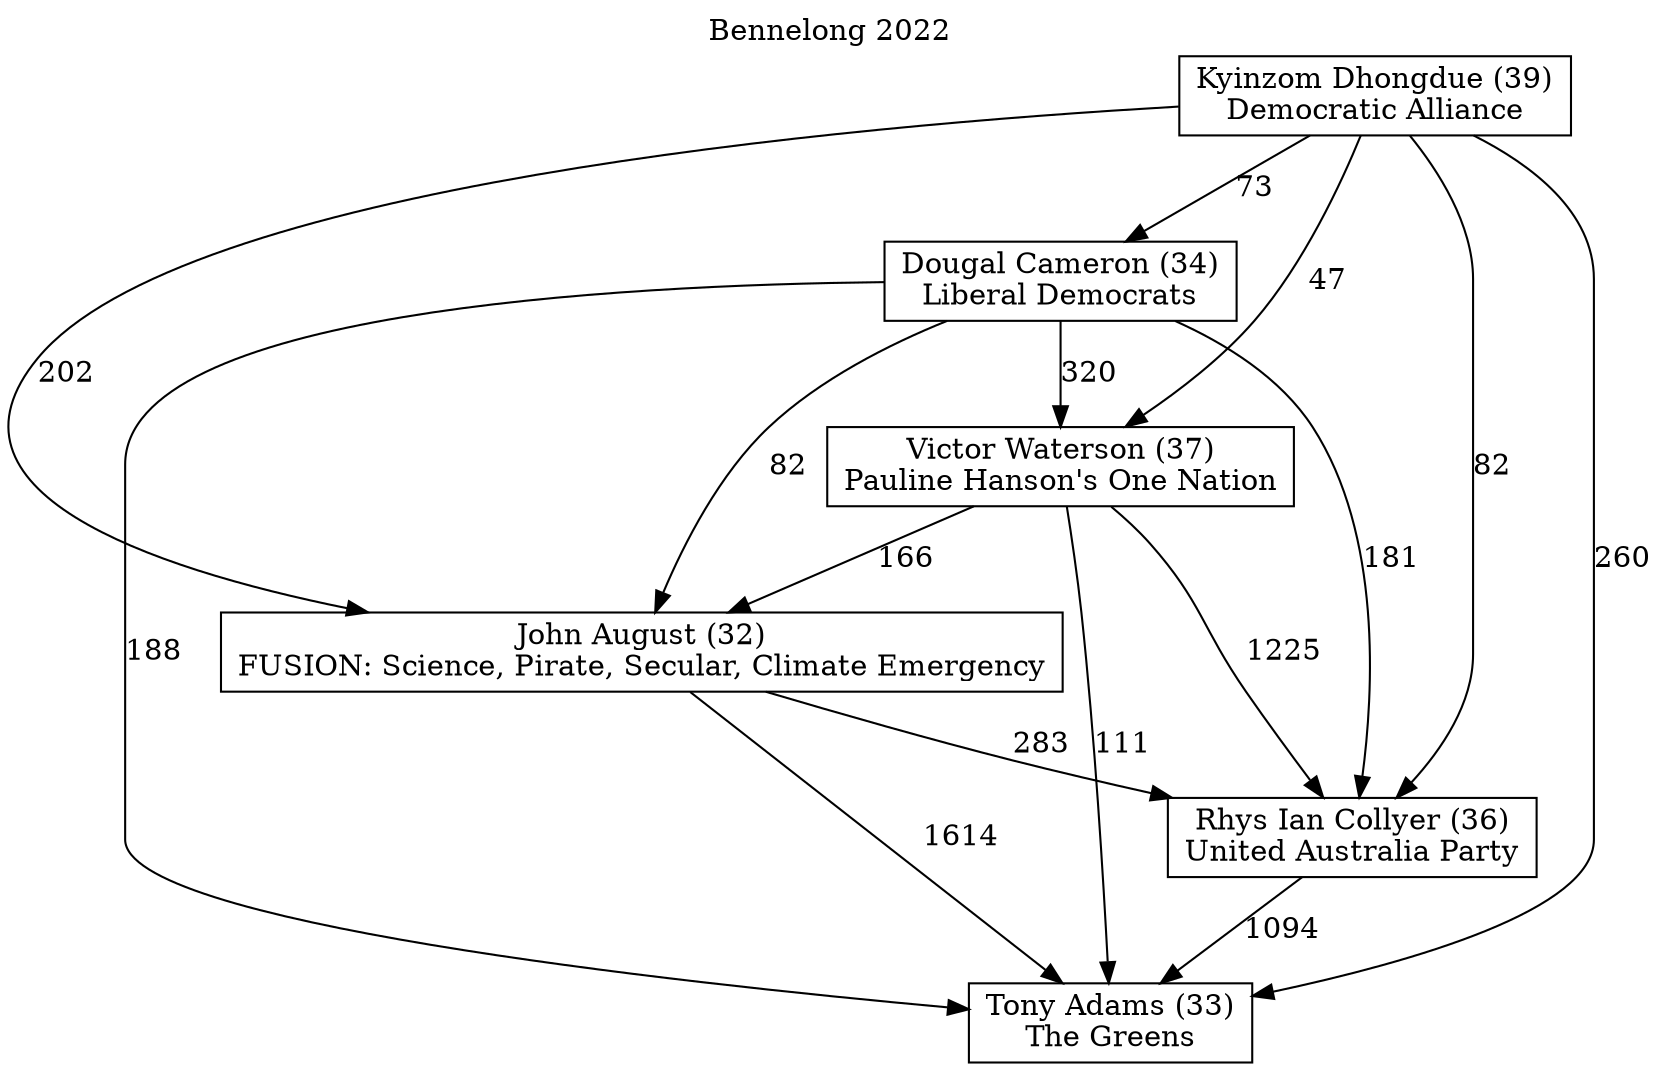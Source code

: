 // House preference flow
digraph "Tony Adams (33)_Bennelong_2022" {
	graph [label="Bennelong 2022" labelloc=t mclimit=10]
	node [shape=box]
	"Dougal Cameron (34)" [label="Dougal Cameron (34)
Liberal Democrats"]
	"John August (32)" [label="John August (32)
FUSION: Science, Pirate, Secular, Climate Emergency"]
	"Kyinzom Dhongdue (39)" [label="Kyinzom Dhongdue (39)
Democratic Alliance"]
	"Rhys Ian Collyer (36)" [label="Rhys Ian Collyer (36)
United Australia Party"]
	"Tony Adams (33)" [label="Tony Adams (33)
The Greens"]
	"Victor Waterson (37)" [label="Victor Waterson (37)
Pauline Hanson's One Nation"]
	"Dougal Cameron (34)" -> "John August (32)" [label=82]
	"Dougal Cameron (34)" -> "Rhys Ian Collyer (36)" [label=181]
	"Dougal Cameron (34)" -> "Tony Adams (33)" [label=188]
	"Dougal Cameron (34)" -> "Victor Waterson (37)" [label=320]
	"John August (32)" -> "Rhys Ian Collyer (36)" [label=283]
	"John August (32)" -> "Tony Adams (33)" [label=1614]
	"Kyinzom Dhongdue (39)" -> "Dougal Cameron (34)" [label=73]
	"Kyinzom Dhongdue (39)" -> "John August (32)" [label=202]
	"Kyinzom Dhongdue (39)" -> "Rhys Ian Collyer (36)" [label=82]
	"Kyinzom Dhongdue (39)" -> "Tony Adams (33)" [label=260]
	"Kyinzom Dhongdue (39)" -> "Victor Waterson (37)" [label=47]
	"Rhys Ian Collyer (36)" -> "Tony Adams (33)" [label=1094]
	"Victor Waterson (37)" -> "John August (32)" [label=166]
	"Victor Waterson (37)" -> "Rhys Ian Collyer (36)" [label=1225]
	"Victor Waterson (37)" -> "Tony Adams (33)" [label=111]
}
